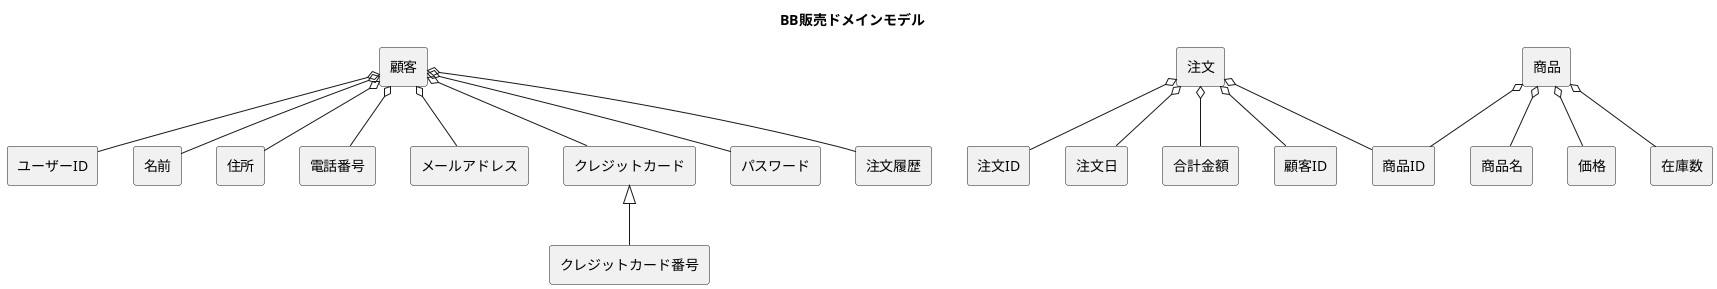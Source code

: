 @startuml

title BB販売ドメインモデル
skinparam componentStyle rectangle
[顧客] o-- [ユーザーID]
[顧客] o-- [名前]
[顧客] o-- [住所]
[顧客] o-- [電話番号]
[顧客] o-- [メールアドレス]
[顧客] o-- [クレジットカード]
[顧客] o-- [パスワード]
[顧客] o-- [注文履歴]

[クレジットカード]<|-- [クレジットカード番号]

[注文] o-- [注文ID]
[注文] o-- [注文日]
[注文] o-- [合計金額]
[注文] o-- [顧客ID]
[注文] o-- [商品ID]

[商品] o-- [商品ID]
[商品] o-- [商品名]
[商品] o-- [価格]
[商品] o-- [在庫数]


@enduml